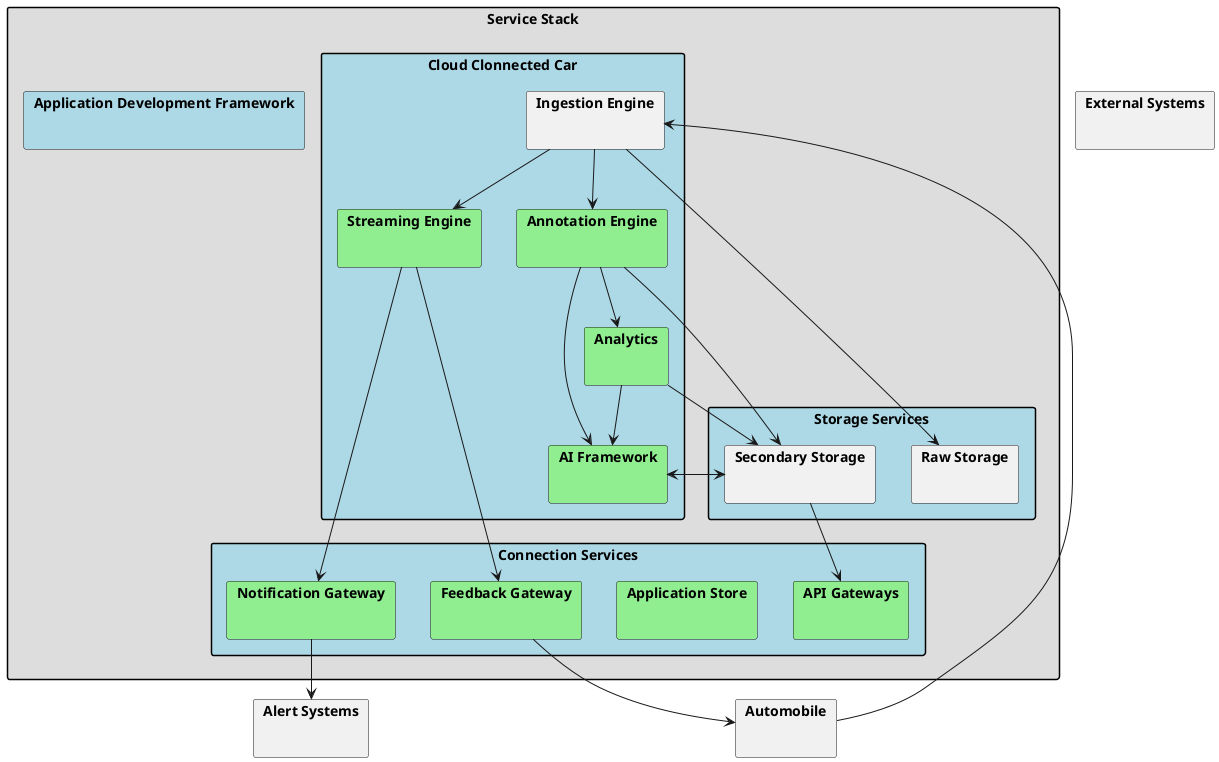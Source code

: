 @startuml

skinparam packageStyle rect
skinparam interface {
  backgroundColor black
}
top to bottom direction
package "Service Stack"  #dddddd {
  package "Cloud Clonnected Car" #lightblue {
        package "Ingestion Engine" { }
        package "Annotation Engine" #lightgreen { }
        package "Streaming Engine" #lightgreen { }
        package "AI Framework" #lightgreen { }
        package "Analytics" #lightgreen { }
  }
  package "Storage Services" #lightblue {
        package "Raw Storage" { }
        package "Secondary Storage" { }
  }
  package "Connection Services" #lightblue {
      package "Notification Gateway" #lightgreen { }
      package "Application Store" #lightgreen { }
      package "API Gateways" #lightgreen { }
      package "Feedback Gateway" #lightgreen { }
  }
  package "Application Development Framework" #lightblue {
  }
}

package "Alert Systems" { }
package "External Systems" { }
package "Automobile" { }

"Notification Gateway" --> "Alert Systems"
"Automobile" --> "Ingestion Engine"
"Ingestion Engine" --> "Streaming Engine"
"Streaming Engine" --> "Notification Gateway"
"Streaming Engine" --> "Feedback Gateway"
"Feedback Gateway" --> "Automobile"
"Ingestion Engine" --> "Annotation Engine"
"Annotation Engine" --> "Secondary Storage"
"Annotation Engine" --> "Analytics"
"Annotation Engine" --> "AI Framework"
"Secondary Storage" --> "AI Framework"
"AI Framework" --> "Secondary Storage"
"Ingestion Engine" --> "Raw Storage"
"Secondary Storage" --> "API Gateways"
"Analytics" --> "Secondary Storage"
"Analytics" --> "AI Framework"

@enduml


